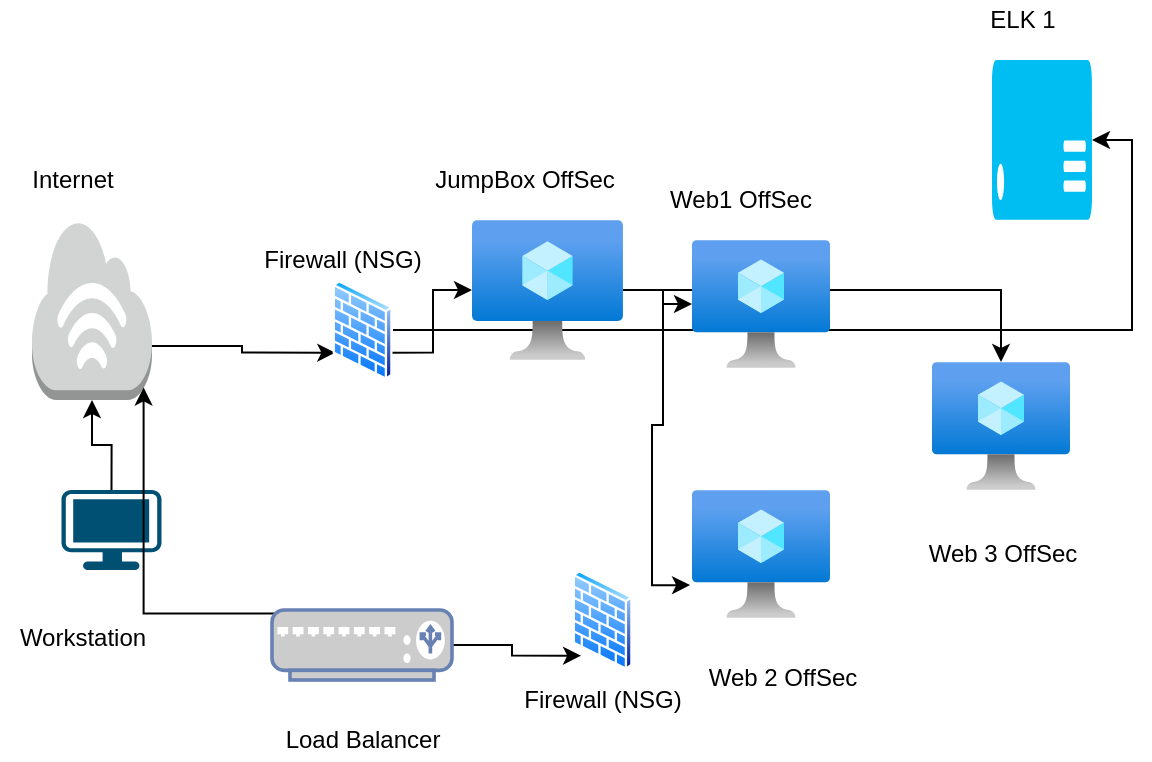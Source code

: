 <mxfile version="14.6.13" type="device"><diagram id="6a731a19-8d31-9384-78a2-239565b7b9f0" name="Page-1"><mxGraphModel dx="1351" dy="766" grid="1" gridSize="10" guides="1" tooltips="1" connect="1" arrows="1" fold="1" page="1" pageScale="1" pageWidth="827" pageHeight="1169" background="none" math="0" shadow="0"><root><mxCell id="0"/><mxCell id="1" parent="0"/><mxCell id="LCUc9IpsHUvQ8tyWxS1O-2269" style="edgeStyle=orthogonalEdgeStyle;rounded=0;orthogonalLoop=1;jettySize=auto;html=1;exitX=1;exitY=0.7;exitDx=0;exitDy=0;exitPerimeter=0;entryX=0;entryY=0.75;entryDx=0;entryDy=0;strokeColor=#000000;" edge="1" parent="1" source="LCUc9IpsHUvQ8tyWxS1O-2257" target="LCUc9IpsHUvQ8tyWxS1O-2260"><mxGeometry relative="1" as="geometry"/></mxCell><mxCell id="LCUc9IpsHUvQ8tyWxS1O-2257" value="" style="outlineConnect=0;dashed=0;verticalLabelPosition=bottom;verticalAlign=top;align=center;html=1;shape=mxgraph.aws3.internet_3;fillColor=#D2D3D3;gradientColor=none;" vertex="1" parent="1"><mxGeometry x="60" y="450" width="60" height="90" as="geometry"/></mxCell><mxCell id="LCUc9IpsHUvQ8tyWxS1O-2268" style="edgeStyle=orthogonalEdgeStyle;rounded=0;orthogonalLoop=1;jettySize=auto;html=1;exitX=0.5;exitY=0;exitDx=0;exitDy=0;exitPerimeter=0;strokeColor=#000000;" edge="1" parent="1" source="LCUc9IpsHUvQ8tyWxS1O-2259" target="LCUc9IpsHUvQ8tyWxS1O-2257"><mxGeometry relative="1" as="geometry"/></mxCell><mxCell id="LCUc9IpsHUvQ8tyWxS1O-2259" value="" style="points=[[0.03,0.03,0],[0.5,0,0],[0.97,0.03,0],[1,0.4,0],[0.97,0.745,0],[0.5,1,0],[0.03,0.745,0],[0,0.4,0]];verticalLabelPosition=bottom;html=1;verticalAlign=top;aspect=fixed;align=center;pointerEvents=1;shape=mxgraph.cisco19.workstation;fillColor=#005073;strokeColor=none;" vertex="1" parent="1"><mxGeometry x="74.75" y="585" width="50" height="40" as="geometry"/></mxCell><mxCell id="LCUc9IpsHUvQ8tyWxS1O-2270" style="edgeStyle=orthogonalEdgeStyle;rounded=0;orthogonalLoop=1;jettySize=auto;html=1;exitX=1;exitY=0.75;exitDx=0;exitDy=0;strokeColor=#000000;" edge="1" parent="1" source="LCUc9IpsHUvQ8tyWxS1O-2260" target="LCUc9IpsHUvQ8tyWxS1O-2263"><mxGeometry relative="1" as="geometry"/></mxCell><mxCell id="LCUc9IpsHUvQ8tyWxS1O-2278" style="edgeStyle=orthogonalEdgeStyle;rounded=0;orthogonalLoop=1;jettySize=auto;html=1;entryX=1;entryY=0.5;entryDx=0;entryDy=0;entryPerimeter=0;strokeColor=#000000;" edge="1" parent="1" source="LCUc9IpsHUvQ8tyWxS1O-2260" target="LCUc9IpsHUvQ8tyWxS1O-2267"><mxGeometry relative="1" as="geometry"/></mxCell><mxCell id="LCUc9IpsHUvQ8tyWxS1O-2260" value="" style="aspect=fixed;perimeter=ellipsePerimeter;html=1;align=center;shadow=0;dashed=0;spacingTop=3;image;image=img/lib/active_directory/firewall.svg;" vertex="1" parent="1"><mxGeometry x="210" y="480" width="30.5" height="50" as="geometry"/></mxCell><mxCell id="LCUc9IpsHUvQ8tyWxS1O-2261" value="" style="aspect=fixed;perimeter=ellipsePerimeter;html=1;align=center;shadow=0;dashed=0;spacingTop=3;image;image=img/lib/active_directory/firewall.svg;" vertex="1" parent="1"><mxGeometry x="330" y="625" width="30.5" height="50" as="geometry"/></mxCell><mxCell id="LCUc9IpsHUvQ8tyWxS1O-2276" style="edgeStyle=orthogonalEdgeStyle;rounded=0;orthogonalLoop=1;jettySize=auto;html=1;exitX=0.05;exitY=0.05;exitDx=0;exitDy=0;exitPerimeter=0;entryX=0.93;entryY=0.93;entryDx=0;entryDy=0;entryPerimeter=0;strokeColor=#000000;" edge="1" parent="1" source="LCUc9IpsHUvQ8tyWxS1O-2262" target="LCUc9IpsHUvQ8tyWxS1O-2257"><mxGeometry relative="1" as="geometry"/></mxCell><mxCell id="LCUc9IpsHUvQ8tyWxS1O-2277" style="edgeStyle=orthogonalEdgeStyle;rounded=0;orthogonalLoop=1;jettySize=auto;html=1;entryX=0;entryY=1;entryDx=0;entryDy=0;strokeColor=#000000;" edge="1" parent="1" source="LCUc9IpsHUvQ8tyWxS1O-2262" target="LCUc9IpsHUvQ8tyWxS1O-2261"><mxGeometry relative="1" as="geometry"/></mxCell><mxCell id="LCUc9IpsHUvQ8tyWxS1O-2262" value="" style="fontColor=#0066CC;verticalAlign=top;verticalLabelPosition=bottom;labelPosition=center;align=center;html=1;outlineConnect=0;fillColor=#CCCCCC;strokeColor=#6881B3;gradientColor=none;gradientDirection=north;strokeWidth=2;shape=mxgraph.networks.load_balancer;" vertex="1" parent="1"><mxGeometry x="180" y="645" width="90" height="35" as="geometry"/></mxCell><mxCell id="LCUc9IpsHUvQ8tyWxS1O-2271" style="edgeStyle=orthogonalEdgeStyle;rounded=0;orthogonalLoop=1;jettySize=auto;html=1;strokeColor=#000000;" edge="1" parent="1" source="LCUc9IpsHUvQ8tyWxS1O-2263" target="LCUc9IpsHUvQ8tyWxS1O-2264"><mxGeometry relative="1" as="geometry"/></mxCell><mxCell id="LCUc9IpsHUvQ8tyWxS1O-2274" style="edgeStyle=orthogonalEdgeStyle;rounded=0;orthogonalLoop=1;jettySize=auto;html=1;entryX=-0.014;entryY=0.743;entryDx=0;entryDy=0;entryPerimeter=0;strokeColor=#000000;" edge="1" parent="1" source="LCUc9IpsHUvQ8tyWxS1O-2263" target="LCUc9IpsHUvQ8tyWxS1O-2265"><mxGeometry relative="1" as="geometry"/></mxCell><mxCell id="LCUc9IpsHUvQ8tyWxS1O-2275" style="edgeStyle=orthogonalEdgeStyle;rounded=0;orthogonalLoop=1;jettySize=auto;html=1;strokeColor=#000000;" edge="1" parent="1" source="LCUc9IpsHUvQ8tyWxS1O-2263" target="LCUc9IpsHUvQ8tyWxS1O-2266"><mxGeometry relative="1" as="geometry"/></mxCell><mxCell id="LCUc9IpsHUvQ8tyWxS1O-2263" value="" style="aspect=fixed;html=1;points=[];align=center;image;fontSize=12;image=img/lib/azure2/compute/Virtual_Machine.svg;" vertex="1" parent="1"><mxGeometry x="280" y="450" width="75.47" height="70" as="geometry"/></mxCell><mxCell id="LCUc9IpsHUvQ8tyWxS1O-2264" value="" style="aspect=fixed;html=1;points=[];align=center;image;fontSize=12;image=img/lib/azure2/compute/Virtual_Machine.svg;" vertex="1" parent="1"><mxGeometry x="390" y="460" width="69" height="64" as="geometry"/></mxCell><mxCell id="LCUc9IpsHUvQ8tyWxS1O-2265" value="" style="aspect=fixed;html=1;points=[];align=center;image;fontSize=12;image=img/lib/azure2/compute/Virtual_Machine.svg;" vertex="1" parent="1"><mxGeometry x="390" y="585" width="69" height="64" as="geometry"/></mxCell><mxCell id="LCUc9IpsHUvQ8tyWxS1O-2266" value="" style="aspect=fixed;html=1;points=[];align=center;image;fontSize=12;image=img/lib/azure2/compute/Virtual_Machine.svg;" vertex="1" parent="1"><mxGeometry x="510" y="521" width="69" height="64" as="geometry"/></mxCell><mxCell id="LCUc9IpsHUvQ8tyWxS1O-2267" value="" style="verticalLabelPosition=bottom;html=1;verticalAlign=top;align=center;strokeColor=none;fillColor=#00BEF2;shape=mxgraph.azure.server;" vertex="1" parent="1"><mxGeometry x="540" y="370" width="50" height="80" as="geometry"/></mxCell><mxCell id="LCUc9IpsHUvQ8tyWxS1O-2279" value="Internet" style="text;html=1;resizable=0;autosize=1;align=center;verticalAlign=middle;points=[];fillColor=none;strokeColor=none;rounded=0;" vertex="1" parent="1"><mxGeometry x="50" y="420" width="60" height="20" as="geometry"/></mxCell><mxCell id="LCUc9IpsHUvQ8tyWxS1O-2280" value="Workstation" style="text;html=1;resizable=0;autosize=1;align=center;verticalAlign=middle;points=[];fillColor=none;strokeColor=none;rounded=0;" vertex="1" parent="1"><mxGeometry x="44.75" y="649" width="80" height="20" as="geometry"/></mxCell><mxCell id="LCUc9IpsHUvQ8tyWxS1O-2281" value="Load Balancer" style="text;html=1;resizable=0;autosize=1;align=center;verticalAlign=middle;points=[];fillColor=none;strokeColor=none;rounded=0;" vertex="1" parent="1"><mxGeometry x="180.25" y="700" width="90" height="20" as="geometry"/></mxCell><mxCell id="LCUc9IpsHUvQ8tyWxS1O-2282" value="Firewall (NSG)" style="text;html=1;resizable=0;autosize=1;align=center;verticalAlign=middle;points=[];fillColor=none;strokeColor=none;rounded=0;" vertex="1" parent="1"><mxGeometry x="170" y="460" width="90" height="20" as="geometry"/></mxCell><mxCell id="LCUc9IpsHUvQ8tyWxS1O-2283" value="Firewall (NSG)" style="text;html=1;resizable=0;autosize=1;align=center;verticalAlign=middle;points=[];fillColor=none;strokeColor=none;rounded=0;" vertex="1" parent="1"><mxGeometry x="300" y="680" width="90" height="20" as="geometry"/></mxCell><mxCell id="LCUc9IpsHUvQ8tyWxS1O-2284" value="JumpBox OffSec" style="text;html=1;resizable=0;autosize=1;align=center;verticalAlign=middle;points=[];fillColor=none;strokeColor=none;rounded=0;" vertex="1" parent="1"><mxGeometry x="250.5" y="420" width="110" height="20" as="geometry"/></mxCell><mxCell id="LCUc9IpsHUvQ8tyWxS1O-2285" value="Web1 OffSec" style="text;html=1;resizable=0;autosize=1;align=center;verticalAlign=middle;points=[];fillColor=none;strokeColor=none;rounded=0;" vertex="1" parent="1"><mxGeometry x="369" y="430" width="90" height="20" as="geometry"/></mxCell><mxCell id="LCUc9IpsHUvQ8tyWxS1O-2286" value="Web 2 OffSec" style="text;html=1;resizable=0;autosize=1;align=center;verticalAlign=middle;points=[];fillColor=none;strokeColor=none;rounded=0;" vertex="1" parent="1"><mxGeometry x="390" y="669" width="90" height="20" as="geometry"/></mxCell><mxCell id="LCUc9IpsHUvQ8tyWxS1O-2287" value="Web 3 OffSec" style="text;html=1;resizable=0;autosize=1;align=center;verticalAlign=middle;points=[];fillColor=none;strokeColor=none;rounded=0;" vertex="1" parent="1"><mxGeometry x="500" y="607" width="90" height="20" as="geometry"/></mxCell><mxCell id="LCUc9IpsHUvQ8tyWxS1O-2288" value="ELK 1" style="text;html=1;resizable=0;autosize=1;align=center;verticalAlign=middle;points=[];fillColor=none;strokeColor=none;rounded=0;" vertex="1" parent="1"><mxGeometry x="530" y="340" width="50" height="20" as="geometry"/></mxCell></root></mxGraphModel></diagram></mxfile>